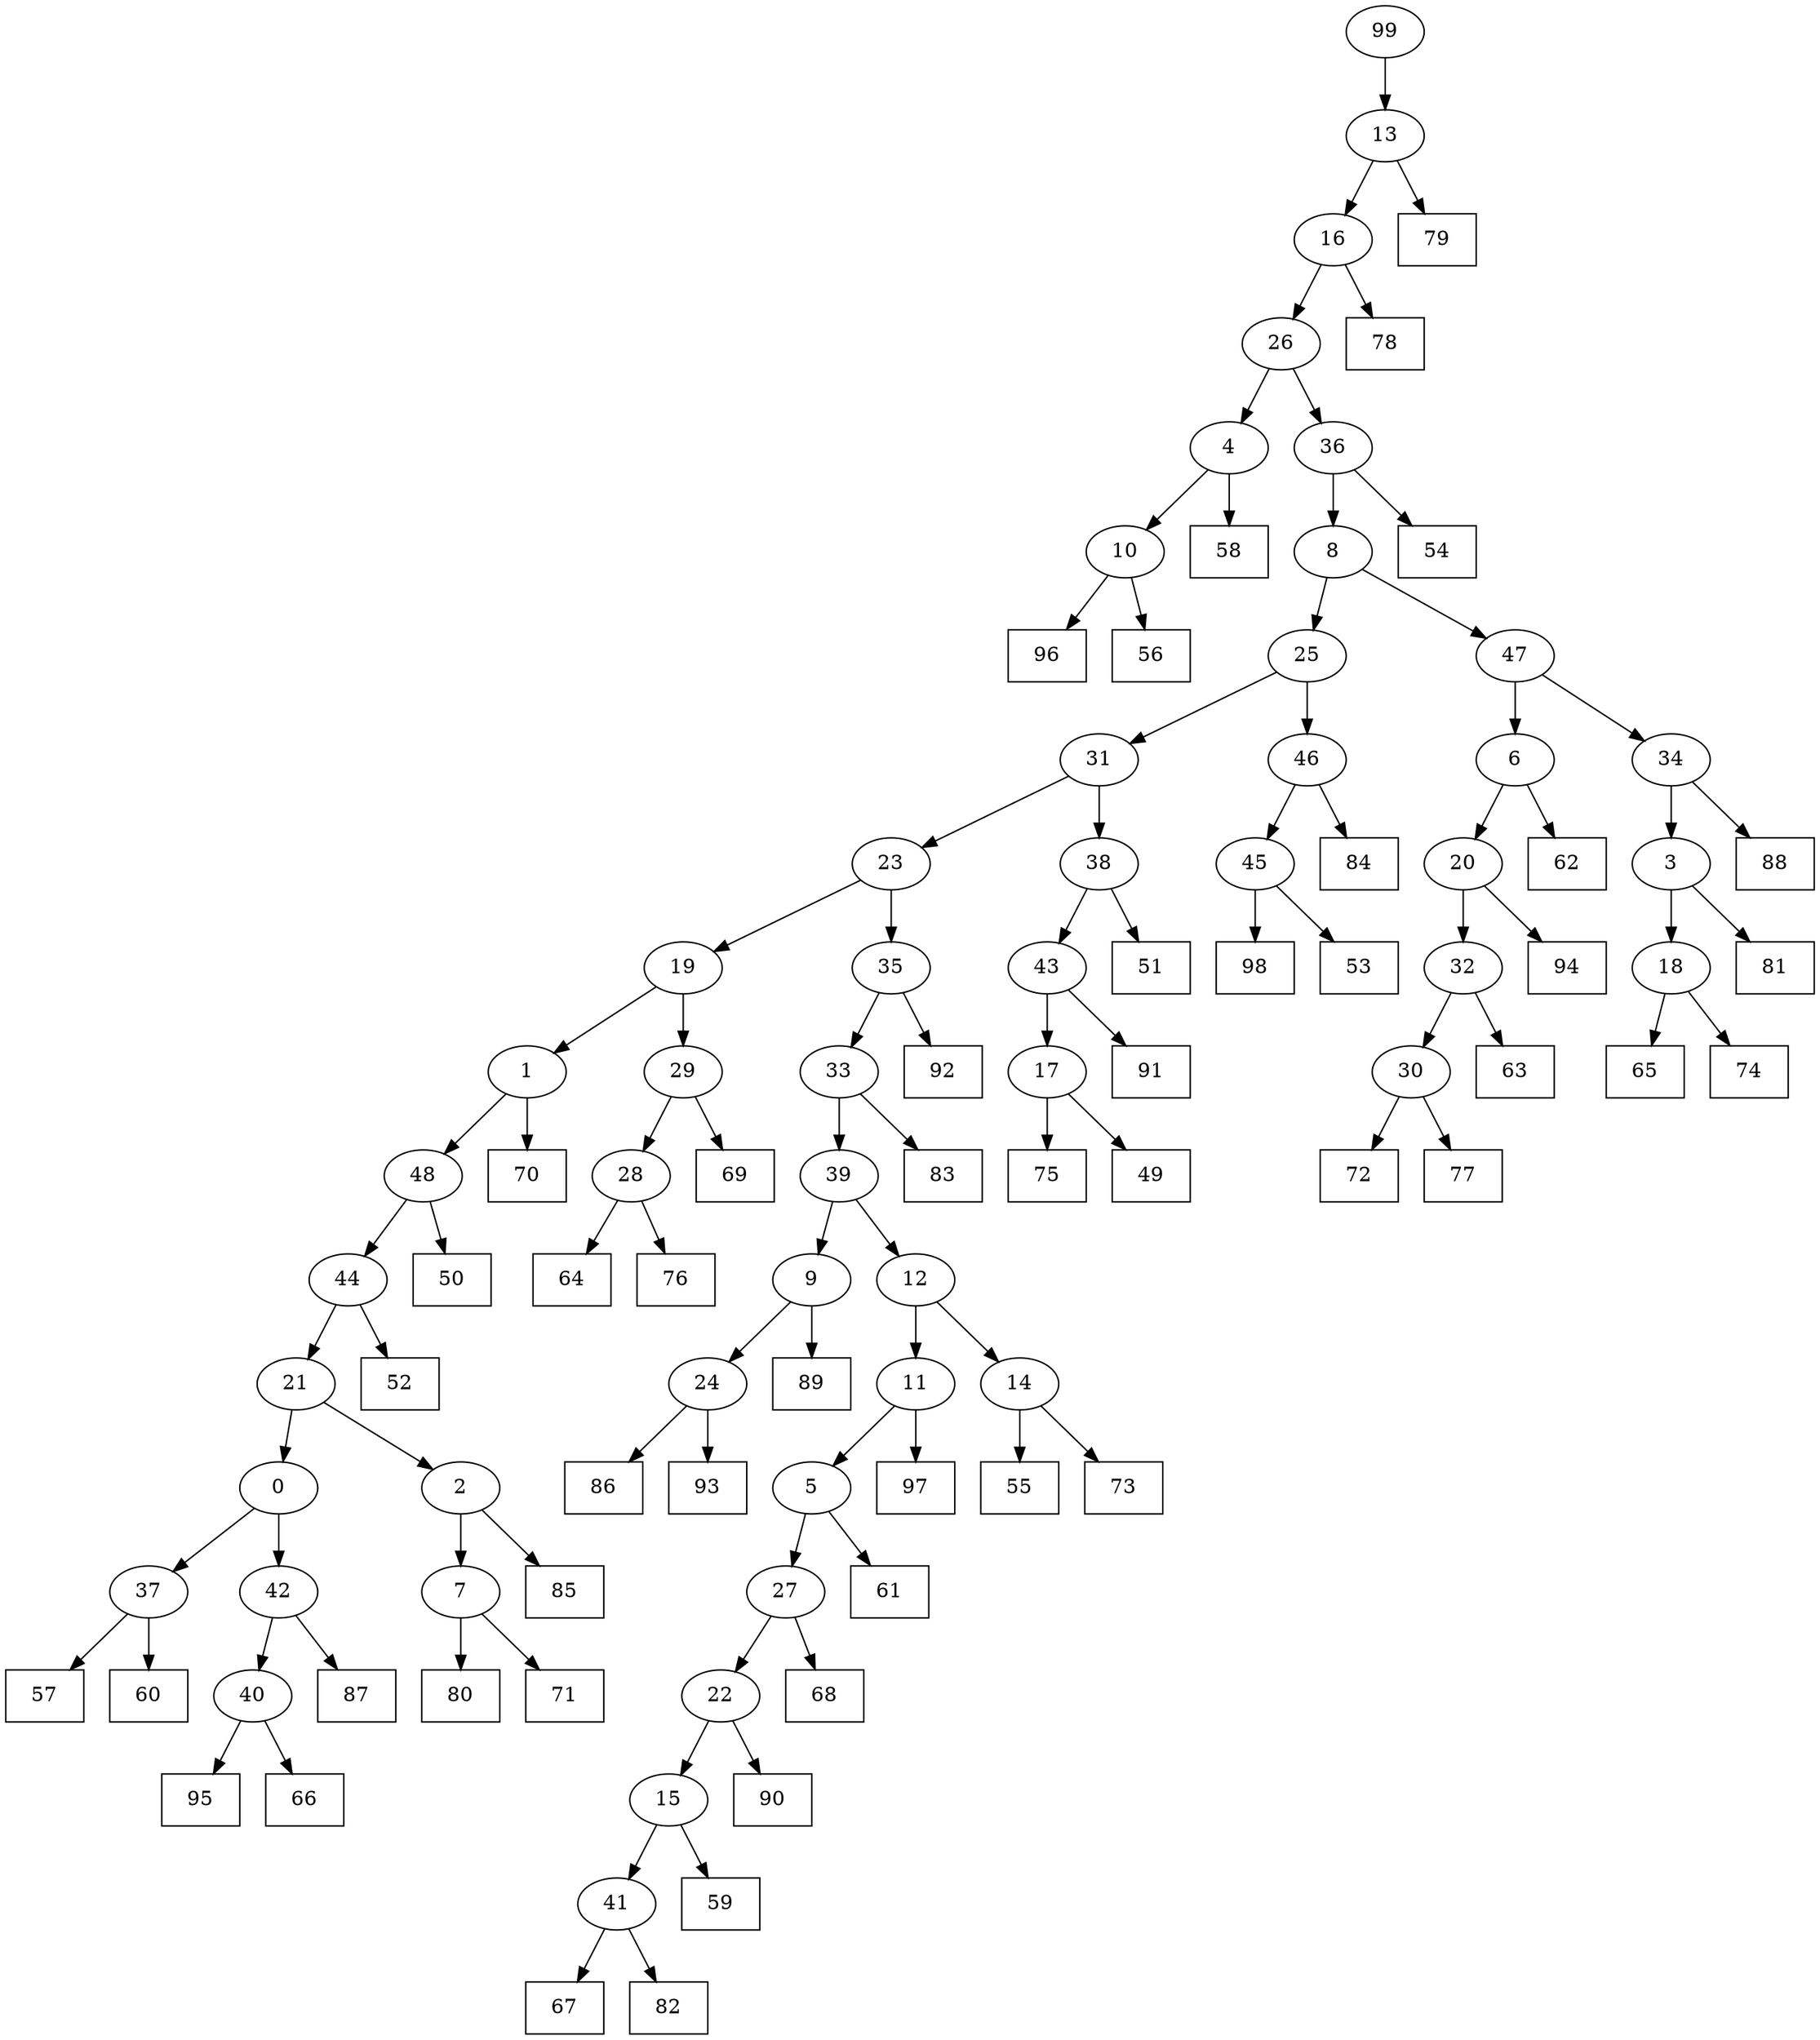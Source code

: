 digraph G {
0[label="0"];
1[label="1"];
2[label="2"];
3[label="3"];
4[label="4"];
5[label="5"];
6[label="6"];
7[label="7"];
8[label="8"];
9[label="9"];
10[label="10"];
11[label="11"];
12[label="12"];
13[label="13"];
14[label="14"];
15[label="15"];
16[label="16"];
17[label="17"];
18[label="18"];
19[label="19"];
20[label="20"];
21[label="21"];
22[label="22"];
23[label="23"];
24[label="24"];
25[label="25"];
26[label="26"];
27[label="27"];
28[label="28"];
29[label="29"];
30[label="30"];
31[label="31"];
32[label="32"];
33[label="33"];
34[label="34"];
35[label="35"];
36[label="36"];
37[label="37"];
38[label="38"];
39[label="39"];
40[label="40"];
41[label="41"];
42[label="42"];
43[label="43"];
44[label="44"];
45[label="45"];
46[label="46"];
47[label="47"];
48[label="48"];
49[shape=box,label="65"];
50[shape=box,label="55"];
51[shape=box,label="96"];
52[shape=box,label="62"];
53[shape=box,label="68"];
54[shape=box,label="91"];
55[shape=box,label="78"];
56[shape=box,label="95"];
57[shape=box,label="70"];
58[shape=box,label="66"];
59[shape=box,label="85"];
60[shape=box,label="72"];
61[shape=box,label="80"];
62[shape=box,label="79"];
63[shape=box,label="59"];
64[shape=box,label="73"];
65[shape=box,label="88"];
66[shape=box,label="92"];
67[shape=box,label="98"];
68[shape=box,label="86"];
69[shape=box,label="87"];
70[shape=box,label="71"];
71[shape=box,label="81"];
72[shape=box,label="67"];
73[shape=box,label="51"];
74[shape=box,label="89"];
75[shape=box,label="63"];
76[shape=box,label="54"];
77[shape=box,label="84"];
78[shape=box,label="64"];
79[shape=box,label="76"];
80[shape=box,label="53"];
81[shape=box,label="90"];
82[shape=box,label="57"];
83[shape=box,label="56"];
84[shape=box,label="69"];
85[shape=box,label="94"];
86[shape=box,label="93"];
87[shape=box,label="60"];
88[shape=box,label="50"];
89[shape=box,label="97"];
90[shape=box,label="74"];
91[shape=box,label="58"];
92[shape=box,label="52"];
93[shape=box,label="83"];
94[shape=box,label="61"];
95[shape=box,label="77"];
96[shape=box,label="82"];
97[shape=box,label="75"];
98[shape=box,label="49"];
99[label="99"];
30->95 ;
48->88 ;
41->96 ;
20->85 ;
32->75 ;
3->71 ;
8->25 ;
24->86 ;
27->22 ;
18->49 ;
36->8 ;
24->68 ;
38->73 ;
17->97 ;
41->72 ;
2->7 ;
37->87 ;
7->61 ;
9->74 ;
25->31 ;
10->51 ;
22->81 ;
47->34 ;
34->65 ;
32->30 ;
31->38 ;
36->76 ;
31->23 ;
23->19 ;
5->94 ;
38->43 ;
43->17 ;
0->42 ;
46->77 ;
28->79 ;
13->62 ;
0->37 ;
37->82 ;
27->53 ;
16->55 ;
11->89 ;
6->52 ;
23->35 ;
35->66 ;
30->60 ;
21->0 ;
43->54 ;
22->15 ;
15->41 ;
45->80 ;
14->64 ;
19->29 ;
29->84 ;
8->47 ;
17->98 ;
40->58 ;
99->13 ;
42->69 ;
12->14 ;
14->50 ;
34->3 ;
29->28 ;
28->78 ;
20->32 ;
48->44 ;
44->92 ;
26->36 ;
39->12 ;
25->46 ;
44->21 ;
33->93 ;
42->40 ;
10->83 ;
35->33 ;
33->39 ;
46->45 ;
19->1 ;
1->57 ;
13->16 ;
4->10 ;
5->27 ;
21->2 ;
2->59 ;
45->67 ;
39->9 ;
9->24 ;
7->70 ;
12->11 ;
11->5 ;
40->56 ;
47->6 ;
6->20 ;
15->63 ;
16->26 ;
26->4 ;
4->91 ;
1->48 ;
3->18 ;
18->90 ;
}
